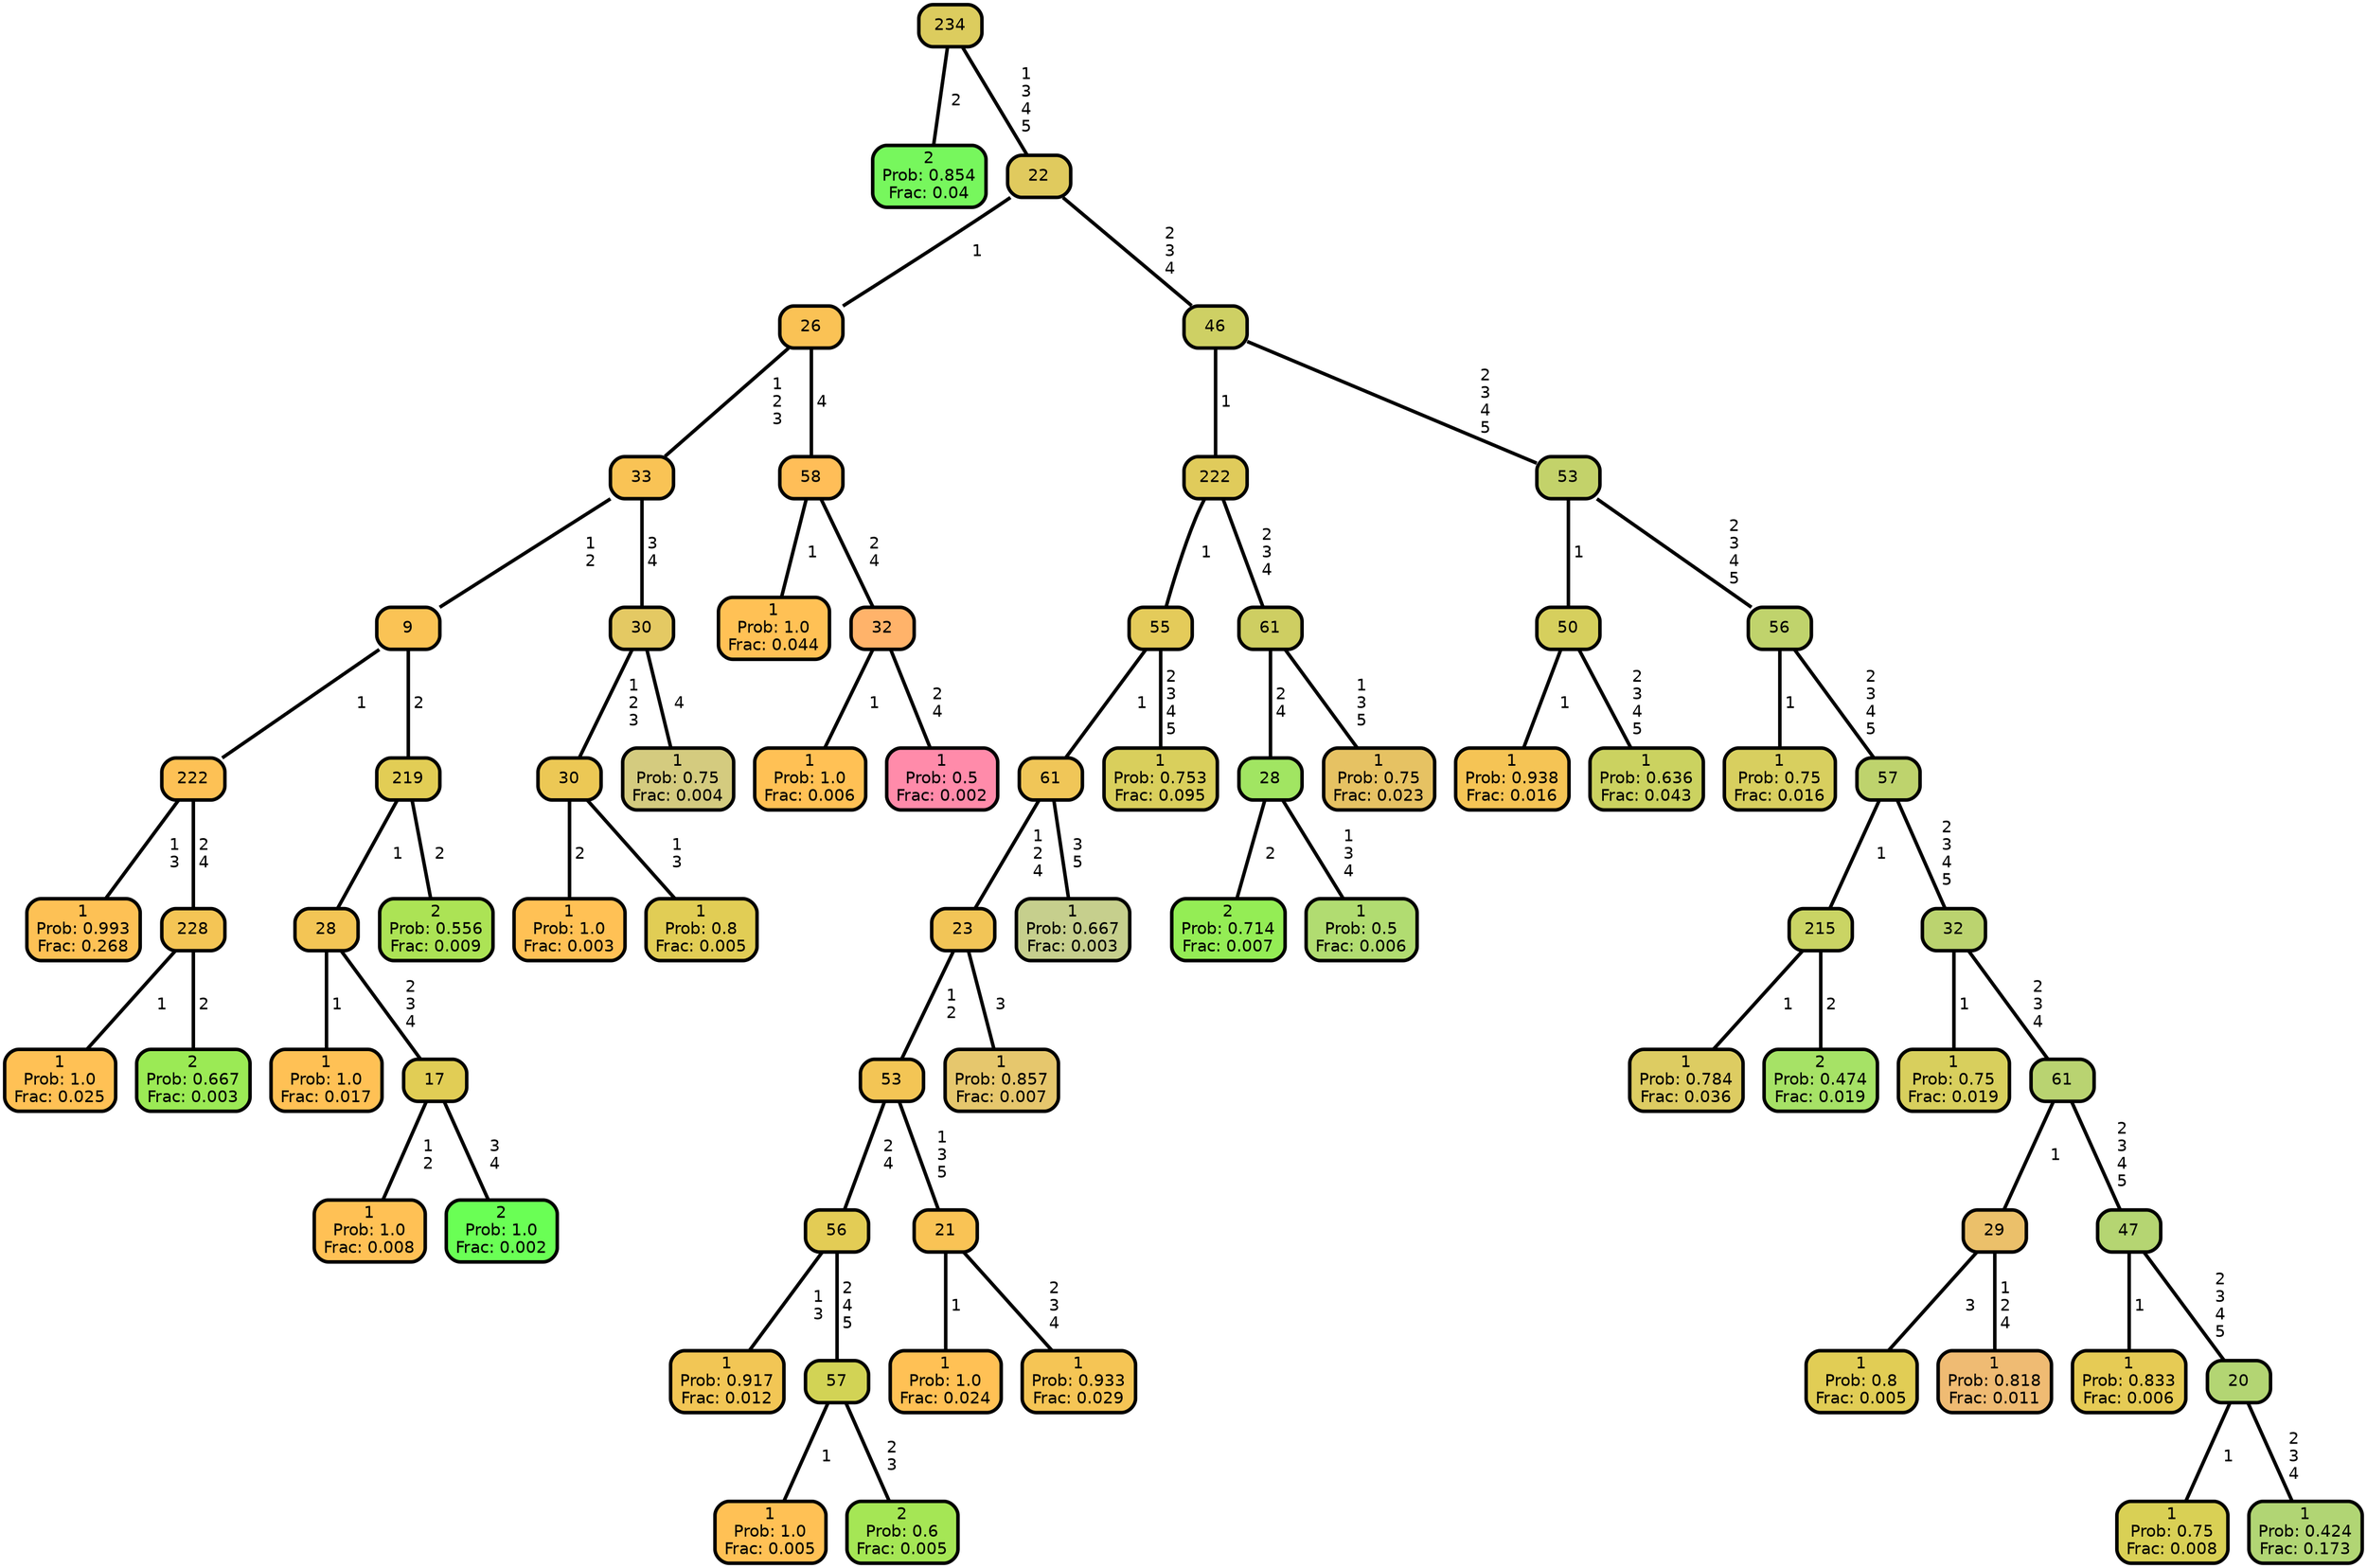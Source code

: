 graph Tree {
node [shape=box, style="filled, rounded",color="black",penwidth="3",fontcolor="black",                 fontname=helvetica] ;
graph [ranksep="0 equally", splines=straight,                 bgcolor=transparent, dpi=200] ;
edge [fontname=helvetica, color=black] ;
0 [label="2
Prob: 0.854
Frac: 0.04", fillcolor="#77f75d"] ;
1 [label="234", fillcolor="#dccc5e"] ;
2 [label="1
Prob: 0.993
Frac: 0.268", fillcolor="#fdc155"] ;
3 [label="222", fillcolor="#fdc155"] ;
4 [label="1
Prob: 1.0
Frac: 0.025", fillcolor="#ffc155"] ;
5 [label="228", fillcolor="#f4c555"] ;
6 [label="2
Prob: 0.667
Frac: 0.003", fillcolor="#9bea55"] ;
7 [label="9", fillcolor="#fac355"] ;
8 [label="1
Prob: 1.0
Frac: 0.017", fillcolor="#ffc155"] ;
9 [label="28", fillcolor="#f3c555"] ;
10 [label="1
Prob: 1.0
Frac: 0.008", fillcolor="#ffc155"] ;
11 [label="17", fillcolor="#e1cd55"] ;
12 [label="2
Prob: 1.0
Frac: 0.002", fillcolor="#6aff55"] ;
13 [label="219", fillcolor="#e2cd55"] ;
14 [label="2
Prob: 0.556
Frac: 0.009", fillcolor="#ace355"] ;
15 [label="33", fillcolor="#f9c355"] ;
16 [label="1
Prob: 1.0
Frac: 0.003", fillcolor="#ffc155"] ;
17 [label="30", fillcolor="#ecc855"] ;
18 [label="1
Prob: 0.8
Frac: 0.005", fillcolor="#e1cd55"] ;
19 [label="30", fillcolor="#e4c963"] ;
20 [label="1
Prob: 0.75
Frac: 0.004", fillcolor="#d4cb7f"] ;
21 [label="26", fillcolor="#fac255"] ;
22 [label="1
Prob: 1.0
Frac: 0.044", fillcolor="#ffc155"] ;
23 [label="58", fillcolor="#ffbe58"] ;
24 [label="1
Prob: 1.0
Frac: 0.006", fillcolor="#ffc155"] ;
25 [label="32", fillcolor="#ffb36a"] ;
26 [label="1
Prob: 0.5
Frac: 0.002", fillcolor="#ff8baa"] ;
27 [label="22", fillcolor="#e0ca5e"] ;
28 [label="1
Prob: 0.917
Frac: 0.012", fillcolor="#f2c655"] ;
29 [label="56", fillcolor="#e3cc55"] ;
30 [label="1
Prob: 1.0
Frac: 0.005", fillcolor="#ffc155"] ;
31 [label="57", fillcolor="#d2d355"] ;
32 [label="2
Prob: 0.6
Frac: 0.005", fillcolor="#a5e655"] ;
33 [label="53", fillcolor="#f3c555"] ;
34 [label="1
Prob: 1.0
Frac: 0.024", fillcolor="#ffc155"] ;
35 [label="21", fillcolor="#f9c355"] ;
36 [label="1
Prob: 0.933
Frac: 0.029", fillcolor="#f5c555"] ;
37 [label="23", fillcolor="#f2c557"] ;
38 [label="1
Prob: 0.857
Frac: 0.007", fillcolor="#e6c76d"] ;
39 [label="61", fillcolor="#f0c658"] ;
40 [label="1
Prob: 0.667
Frac: 0.003", fillcolor="#c6cf8d"] ;
41 [label="55", fillcolor="#e4cb5a"] ;
42 [label="1
Prob: 0.753
Frac: 0.095", fillcolor="#d9cf5c"] ;
43 [label="222", fillcolor="#e0cb5b"] ;
44 [label="2
Prob: 0.714
Frac: 0.007", fillcolor="#94ed55"] ;
45 [label="28", fillcolor="#a1e562"] ;
46 [label="1
Prob: 0.5
Frac: 0.006", fillcolor="#b1dc71"] ;
47 [label="61", fillcolor="#cece62"] ;
48 [label="1
Prob: 0.75
Frac: 0.023", fillcolor="#e6c263"] ;
49 [label="46", fillcolor="#ced064"] ;
50 [label="1
Prob: 0.938
Frac: 0.016", fillcolor="#f5c455"] ;
51 [label="50", fillcolor="#d6cf5d"] ;
52 [label="1
Prob: 0.636
Frac: 0.043", fillcolor="#cbd260"] ;
53 [label="53", fillcolor="#c3d26a"] ;
54 [label="1
Prob: 0.75
Frac: 0.016", fillcolor="#d8cf5f"] ;
55 [label="56", fillcolor="#c0d36c"] ;
56 [label="1
Prob: 0.784
Frac: 0.036", fillcolor="#ddcc62"] ;
57 [label="215", fillcolor="#cad464"] ;
58 [label="2
Prob: 0.474
Frac: 0.019", fillcolor="#a6e266"] ;
59 [label="57", fillcolor="#bed36d"] ;
60 [label="1
Prob: 0.75
Frac: 0.019", fillcolor="#d8cf5d"] ;
61 [label="32", fillcolor="#bbd36f"] ;
62 [label="1
Prob: 0.8
Frac: 0.005", fillcolor="#e1cd55"] ;
63 [label="29", fillcolor="#ebc06a"] ;
64 [label="1
Prob: 0.818
Frac: 0.011", fillcolor="#efbb73"] ;
65 [label="61", fillcolor="#b9d371"] ;
66 [label="1
Prob: 0.833
Frac: 0.006", fillcolor="#e6cb55"] ;
67 [label="47", fillcolor="#b5d572"] ;
68 [label="1
Prob: 0.75
Frac: 0.008", fillcolor="#d9d055"] ;
69 [label="20", fillcolor="#b3d573"] ;
70 [label="1
Prob: 0.424
Frac: 0.173", fillcolor="#b1d574"] ;
1 -- 0 [label=" 2",penwidth=3] ;
1 -- 27 [label=" 1\n 3\n 4\n 5",penwidth=3] ;
3 -- 2 [label=" 1\n 3",penwidth=3] ;
3 -- 5 [label=" 2\n 4",penwidth=3] ;
5 -- 4 [label=" 1",penwidth=3] ;
5 -- 6 [label=" 2",penwidth=3] ;
7 -- 3 [label=" 1",penwidth=3] ;
7 -- 13 [label=" 2",penwidth=3] ;
9 -- 8 [label=" 1",penwidth=3] ;
9 -- 11 [label=" 2\n 3\n 4",penwidth=3] ;
11 -- 10 [label=" 1\n 2",penwidth=3] ;
11 -- 12 [label=" 3\n 4",penwidth=3] ;
13 -- 9 [label=" 1",penwidth=3] ;
13 -- 14 [label=" 2",penwidth=3] ;
15 -- 7 [label=" 1\n 2",penwidth=3] ;
15 -- 19 [label=" 3\n 4",penwidth=3] ;
17 -- 16 [label=" 2",penwidth=3] ;
17 -- 18 [label=" 1\n 3",penwidth=3] ;
19 -- 17 [label=" 1\n 2\n 3",penwidth=3] ;
19 -- 20 [label=" 4",penwidth=3] ;
21 -- 15 [label=" 1\n 2\n 3",penwidth=3] ;
21 -- 23 [label=" 4",penwidth=3] ;
23 -- 22 [label=" 1",penwidth=3] ;
23 -- 25 [label=" 2\n 4",penwidth=3] ;
25 -- 24 [label=" 1",penwidth=3] ;
25 -- 26 [label=" 2\n 4",penwidth=3] ;
27 -- 21 [label=" 1",penwidth=3] ;
27 -- 49 [label=" 2\n 3\n 4",penwidth=3] ;
29 -- 28 [label=" 1\n 3",penwidth=3] ;
29 -- 31 [label=" 2\n 4\n 5",penwidth=3] ;
31 -- 30 [label=" 1",penwidth=3] ;
31 -- 32 [label=" 2\n 3",penwidth=3] ;
33 -- 29 [label=" 2\n 4",penwidth=3] ;
33 -- 35 [label=" 1\n 3\n 5",penwidth=3] ;
35 -- 34 [label=" 1",penwidth=3] ;
35 -- 36 [label=" 2\n 3\n 4",penwidth=3] ;
37 -- 33 [label=" 1\n 2",penwidth=3] ;
37 -- 38 [label=" 3",penwidth=3] ;
39 -- 37 [label=" 1\n 2\n 4",penwidth=3] ;
39 -- 40 [label=" 3\n 5",penwidth=3] ;
41 -- 39 [label=" 1",penwidth=3] ;
41 -- 42 [label=" 2\n 3\n 4\n 5",penwidth=3] ;
43 -- 41 [label=" 1",penwidth=3] ;
43 -- 47 [label=" 2\n 3\n 4",penwidth=3] ;
45 -- 44 [label=" 2",penwidth=3] ;
45 -- 46 [label=" 1\n 3\n 4",penwidth=3] ;
47 -- 45 [label=" 2\n 4",penwidth=3] ;
47 -- 48 [label=" 1\n 3\n 5",penwidth=3] ;
49 -- 43 [label=" 1",penwidth=3] ;
49 -- 53 [label=" 2\n 3\n 4\n 5",penwidth=3] ;
51 -- 50 [label=" 1",penwidth=3] ;
51 -- 52 [label=" 2\n 3\n 4\n 5",penwidth=3] ;
53 -- 51 [label=" 1",penwidth=3] ;
53 -- 55 [label=" 2\n 3\n 4\n 5",penwidth=3] ;
55 -- 54 [label=" 1",penwidth=3] ;
55 -- 59 [label=" 2\n 3\n 4\n 5",penwidth=3] ;
57 -- 56 [label=" 1",penwidth=3] ;
57 -- 58 [label=" 2",penwidth=3] ;
59 -- 57 [label=" 1",penwidth=3] ;
59 -- 61 [label=" 2\n 3\n 4\n 5",penwidth=3] ;
61 -- 60 [label=" 1",penwidth=3] ;
61 -- 65 [label=" 2\n 3\n 4",penwidth=3] ;
63 -- 62 [label=" 3",penwidth=3] ;
63 -- 64 [label=" 1\n 2\n 4",penwidth=3] ;
65 -- 63 [label=" 1",penwidth=3] ;
65 -- 67 [label=" 2\n 3\n 4\n 5",penwidth=3] ;
67 -- 66 [label=" 1",penwidth=3] ;
67 -- 69 [label=" 2\n 3\n 4\n 5",penwidth=3] ;
69 -- 68 [label=" 1",penwidth=3] ;
69 -- 70 [label=" 2\n 3\n 4",penwidth=3] ;
{rank = same;}}